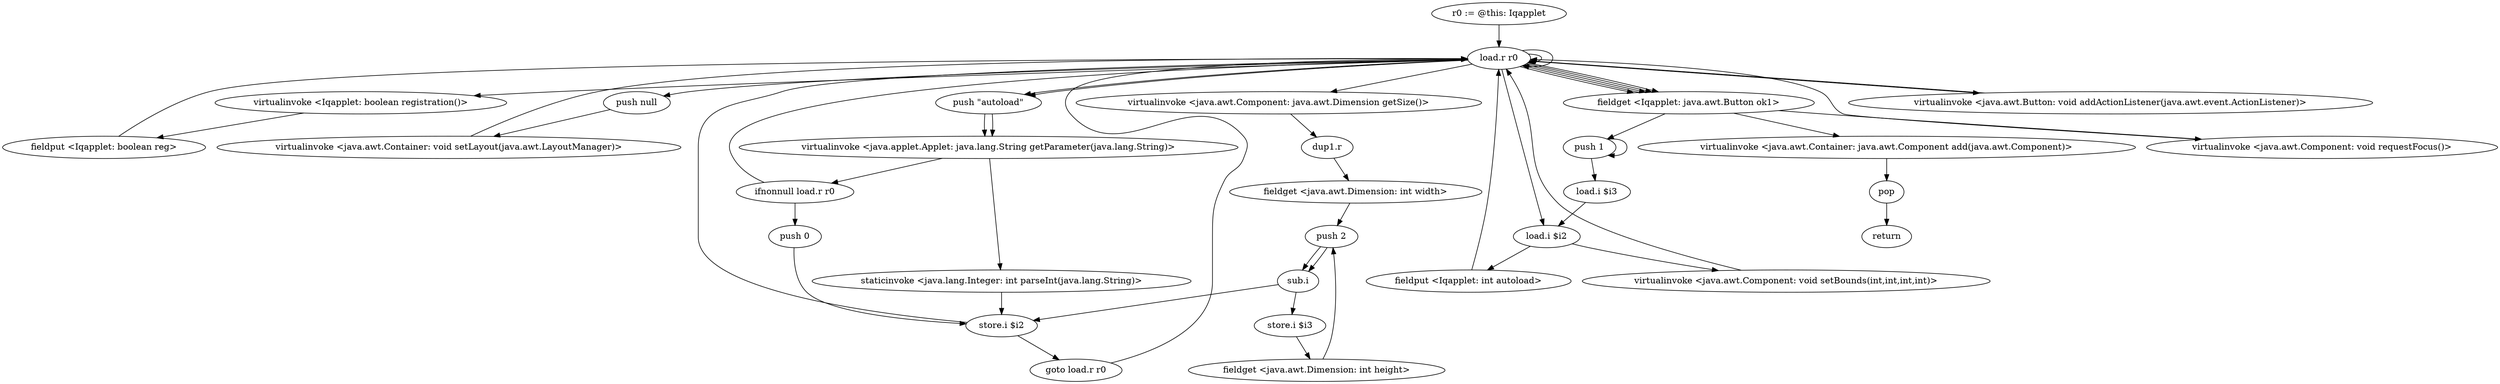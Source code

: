 digraph "" {
    "r0 := @this: Iqapplet"
    "load.r r0"
    "r0 := @this: Iqapplet"->"load.r r0";
    "load.r r0"->"load.r r0";
    "virtualinvoke <Iqapplet: boolean registration()>"
    "load.r r0"->"virtualinvoke <Iqapplet: boolean registration()>";
    "fieldput <Iqapplet: boolean reg>"
    "virtualinvoke <Iqapplet: boolean registration()>"->"fieldput <Iqapplet: boolean reg>";
    "fieldput <Iqapplet: boolean reg>"->"load.r r0";
    "push null"
    "load.r r0"->"push null";
    "virtualinvoke <java.awt.Container: void setLayout(java.awt.LayoutManager)>"
    "push null"->"virtualinvoke <java.awt.Container: void setLayout(java.awt.LayoutManager)>";
    "virtualinvoke <java.awt.Container: void setLayout(java.awt.LayoutManager)>"->"load.r r0";
    "push \"autoload\""
    "load.r r0"->"push \"autoload\"";
    "virtualinvoke <java.applet.Applet: java.lang.String getParameter(java.lang.String)>"
    "push \"autoload\""->"virtualinvoke <java.applet.Applet: java.lang.String getParameter(java.lang.String)>";
    "ifnonnull load.r r0"
    "virtualinvoke <java.applet.Applet: java.lang.String getParameter(java.lang.String)>"->"ifnonnull load.r r0";
    "push 0"
    "ifnonnull load.r r0"->"push 0";
    "store.i $i2"
    "push 0"->"store.i $i2";
    "goto load.r r0"
    "store.i $i2"->"goto load.r r0";
    "goto load.r r0"->"load.r r0";
    "load.i $i2"
    "load.r r0"->"load.i $i2";
    "fieldput <Iqapplet: int autoload>"
    "load.i $i2"->"fieldput <Iqapplet: int autoload>";
    "fieldput <Iqapplet: int autoload>"->"load.r r0";
    "fieldget <Iqapplet: java.awt.Button ok1>"
    "load.r r0"->"fieldget <Iqapplet: java.awt.Button ok1>";
    "fieldget <Iqapplet: java.awt.Button ok1>"->"load.r r0";
    "virtualinvoke <java.awt.Button: void addActionListener(java.awt.event.ActionListener)>"
    "load.r r0"->"virtualinvoke <java.awt.Button: void addActionListener(java.awt.event.ActionListener)>";
    "virtualinvoke <java.awt.Button: void addActionListener(java.awt.event.ActionListener)>"->"load.r r0";
    "load.r r0"->"fieldget <Iqapplet: java.awt.Button ok1>";
    "virtualinvoke <java.awt.Component: void requestFocus()>"
    "fieldget <Iqapplet: java.awt.Button ok1>"->"virtualinvoke <java.awt.Component: void requestFocus()>";
    "virtualinvoke <java.awt.Component: void requestFocus()>"->"load.r r0";
    "virtualinvoke <java.awt.Component: java.awt.Dimension getSize()>"
    "load.r r0"->"virtualinvoke <java.awt.Component: java.awt.Dimension getSize()>";
    "dup1.r"
    "virtualinvoke <java.awt.Component: java.awt.Dimension getSize()>"->"dup1.r";
    "fieldget <java.awt.Dimension: int width>"
    "dup1.r"->"fieldget <java.awt.Dimension: int width>";
    "push 2"
    "fieldget <java.awt.Dimension: int width>"->"push 2";
    "sub.i"
    "push 2"->"sub.i";
    "store.i $i3"
    "sub.i"->"store.i $i3";
    "fieldget <java.awt.Dimension: int height>"
    "store.i $i3"->"fieldget <java.awt.Dimension: int height>";
    "fieldget <java.awt.Dimension: int height>"->"push 2";
    "push 2"->"sub.i";
    "sub.i"->"store.i $i2";
    "store.i $i2"->"load.r r0";
    "load.r r0"->"fieldget <Iqapplet: java.awt.Button ok1>";
    "push 1"
    "fieldget <Iqapplet: java.awt.Button ok1>"->"push 1";
    "push 1"->"push 1";
    "load.i $i3"
    "push 1"->"load.i $i3";
    "load.i $i3"->"load.i $i2";
    "virtualinvoke <java.awt.Component: void setBounds(int,int,int,int)>"
    "load.i $i2"->"virtualinvoke <java.awt.Component: void setBounds(int,int,int,int)>";
    "virtualinvoke <java.awt.Component: void setBounds(int,int,int,int)>"->"load.r r0";
    "load.r r0"->"load.r r0";
    "load.r r0"->"fieldget <Iqapplet: java.awt.Button ok1>";
    "virtualinvoke <java.awt.Container: java.awt.Component add(java.awt.Component)>"
    "fieldget <Iqapplet: java.awt.Button ok1>"->"virtualinvoke <java.awt.Container: java.awt.Component add(java.awt.Component)>";
    "pop"
    "virtualinvoke <java.awt.Container: java.awt.Component add(java.awt.Component)>"->"pop";
    "return"
    "pop"->"return";
    "ifnonnull load.r r0"->"load.r r0";
    "load.r r0"->"push \"autoload\"";
    "push \"autoload\""->"virtualinvoke <java.applet.Applet: java.lang.String getParameter(java.lang.String)>";
    "staticinvoke <java.lang.Integer: int parseInt(java.lang.String)>"
    "virtualinvoke <java.applet.Applet: java.lang.String getParameter(java.lang.String)>"->"staticinvoke <java.lang.Integer: int parseInt(java.lang.String)>";
    "staticinvoke <java.lang.Integer: int parseInt(java.lang.String)>"->"store.i $i2";
}
